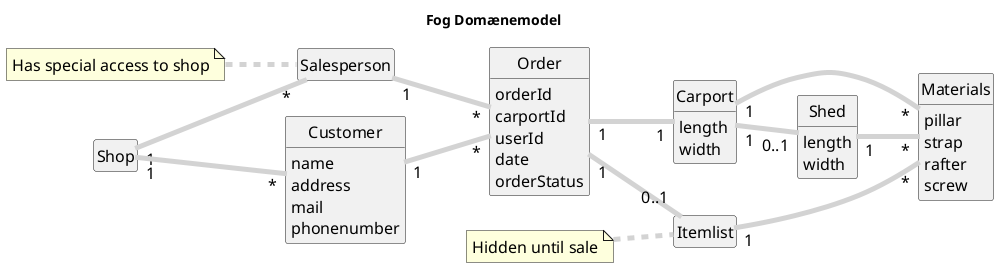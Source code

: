 @startuml
'https://plantuml.com/class-diagram

left to right direction
skinparam style strictuml
skinparam DefaultFontSize 16
skinparam DefaultFontStyle bold
skinparam ArrowColor #lightgrey
skinparam ArrowThickness 5
hide methods
hide circle
hide empty members


Title Fog Domænemodel

class Shop {
}

class Salesperson {
}

note left: Has special access to shop


Class Customer{
    name
    address
    mail
    phonenumber
}

Class Order {
    orderId
    carportId
    userId
    date
    orderStatus
}

Class Carport {
    length
    width
}

Class Materials {
    pillar
    strap
    rafter
    screw
}

Class Shed {
    length
    width
}


Class Itemlist {

}


note left: Hidden until sale

Shop "1"--"*" Salesperson
Shop "1"--"*" Customer
Customer "1"--"*" Order
Order "1"--"1" Carport
Carport "1"--"0..1" Shed
Itemlist "1"--"*" Materials
Salesperson "1"--"*" Order
Order "1"--"0..1" Itemlist
Carport "1"--"*" Materials
Shed "1"--"*" Materials


@enduml